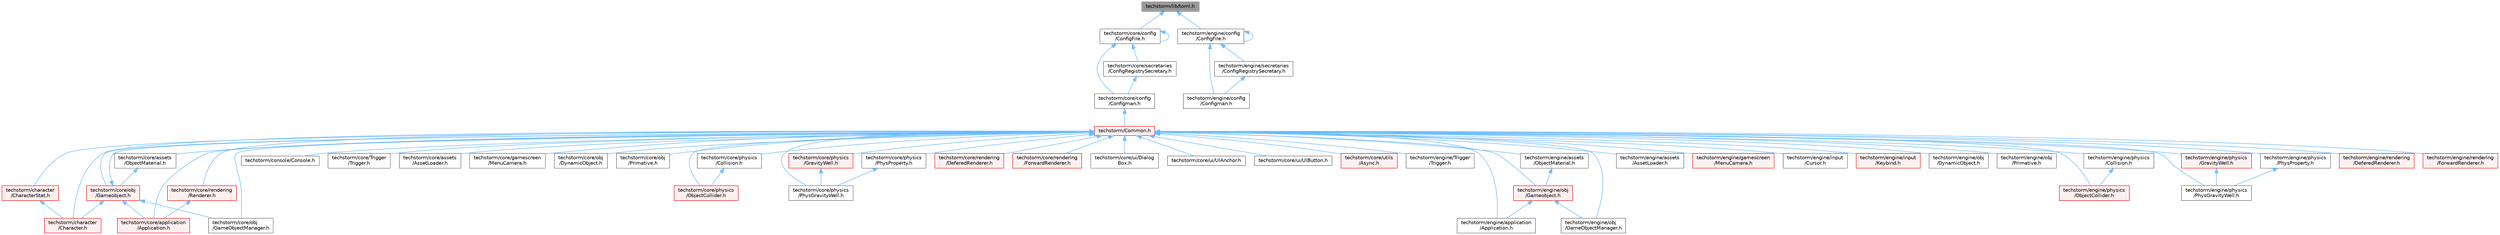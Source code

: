 digraph "techstorm/lib/toml.h"
{
 // LATEX_PDF_SIZE
  bgcolor="transparent";
  edge [fontname=Helvetica,fontsize=10,labelfontname=Helvetica,labelfontsize=10];
  node [fontname=Helvetica,fontsize=10,shape=box,height=0.2,width=0.4];
  Node1 [id="Node000001",label="techstorm/lib/toml.h",height=0.2,width=0.4,color="gray40", fillcolor="grey60", style="filled", fontcolor="black",tooltip=" "];
  Node1 -> Node2 [id="edge1_Node000001_Node000002",dir="back",color="steelblue1",style="solid",tooltip=" "];
  Node2 [id="Node000002",label="techstorm/core/config\l/ConfigFile.h",height=0.2,width=0.4,color="grey40", fillcolor="white", style="filled",URL="$core_2config_2_config_file_8h.html",tooltip=" "];
  Node2 -> Node2 [id="edge2_Node000002_Node000002",dir="back",color="steelblue1",style="solid",tooltip=" "];
  Node2 -> Node3 [id="edge3_Node000002_Node000003",dir="back",color="steelblue1",style="solid",tooltip=" "];
  Node3 [id="Node000003",label="techstorm/core/config\l/Configman.h",height=0.2,width=0.4,color="grey40", fillcolor="white", style="filled",URL="$core_2config_2_configman_8h.html",tooltip=" "];
  Node3 -> Node4 [id="edge4_Node000003_Node000004",dir="back",color="steelblue1",style="solid",tooltip=" "];
  Node4 [id="Node000004",label="techstorm/Common.h",height=0.2,width=0.4,color="red", fillcolor="#FFF0F0", style="filled",URL="$_common_8h.html",tooltip=" "];
  Node4 -> Node5 [id="edge5_Node000004_Node000005",dir="back",color="steelblue1",style="solid",tooltip=" "];
  Node5 [id="Node000005",label="techstorm/character\l/Character.h",height=0.2,width=0.4,color="red", fillcolor="#FFF0F0", style="filled",URL="$_character_8h.html",tooltip=" "];
  Node4 -> Node24 [id="edge6_Node000004_Node000024",dir="back",color="steelblue1",style="solid",tooltip=" "];
  Node24 [id="Node000024",label="techstorm/character\l/CharacterStat.h",height=0.2,width=0.4,color="red", fillcolor="#FFF0F0", style="filled",URL="$_character_stat_8h.html",tooltip=" "];
  Node24 -> Node5 [id="edge7_Node000024_Node000005",dir="back",color="steelblue1",style="solid",tooltip=" "];
  Node4 -> Node27 [id="edge8_Node000004_Node000027",dir="back",color="steelblue1",style="solid",tooltip=" "];
  Node27 [id="Node000027",label="techstorm/console/Console.h",height=0.2,width=0.4,color="grey40", fillcolor="white", style="filled",URL="$_console_8h.html",tooltip=" "];
  Node4 -> Node28 [id="edge9_Node000004_Node000028",dir="back",color="steelblue1",style="solid",tooltip=" "];
  Node28 [id="Node000028",label="techstorm/core/Trigger\l/Trigger.h",height=0.2,width=0.4,color="grey40", fillcolor="white", style="filled",URL="$core_2_trigger_2_trigger_8h.html",tooltip=" "];
  Node4 -> Node8 [id="edge10_Node000004_Node000008",dir="back",color="steelblue1",style="solid",tooltip=" "];
  Node8 [id="Node000008",label="techstorm/core/application\l/Application.h",height=0.2,width=0.4,color="red", fillcolor="#FFF0F0", style="filled",URL="$core_2application_2_application_8h.html",tooltip=" "];
  Node4 -> Node29 [id="edge11_Node000004_Node000029",dir="back",color="steelblue1",style="solid",tooltip=" "];
  Node29 [id="Node000029",label="techstorm/core/assets\l/AssetLoader.h",height=0.2,width=0.4,color="grey40", fillcolor="white", style="filled",URL="$core_2assets_2_asset_loader_8h.html",tooltip=" "];
  Node4 -> Node30 [id="edge12_Node000004_Node000030",dir="back",color="steelblue1",style="solid",tooltip=" "];
  Node30 [id="Node000030",label="techstorm/core/assets\l/ObjectMaterial.h",height=0.2,width=0.4,color="grey40", fillcolor="white", style="filled",URL="$core_2assets_2_object_material_8h.html",tooltip=" "];
  Node30 -> Node31 [id="edge13_Node000030_Node000031",dir="back",color="steelblue1",style="solid",tooltip=" "];
  Node31 [id="Node000031",label="techstorm/core/obj\l/Gameobject.h",height=0.2,width=0.4,color="red", fillcolor="#FFF0F0", style="filled",URL="$core_2obj_2_gameobject_8h.html",tooltip=" "];
  Node31 -> Node4 [id="edge14_Node000031_Node000004",dir="back",color="steelblue1",style="solid",tooltip=" "];
  Node31 -> Node5 [id="edge15_Node000031_Node000005",dir="back",color="steelblue1",style="solid",tooltip=" "];
  Node31 -> Node8 [id="edge16_Node000031_Node000008",dir="back",color="steelblue1",style="solid",tooltip=" "];
  Node31 -> Node38 [id="edge17_Node000031_Node000038",dir="back",color="steelblue1",style="solid",tooltip=" "];
  Node38 [id="Node000038",label="techstorm/core/obj\l/GameObjectManager.h",height=0.2,width=0.4,color="grey40", fillcolor="white", style="filled",URL="$core_2obj_2_game_object_manager_8h.html",tooltip=" "];
  Node4 -> Node49 [id="edge18_Node000004_Node000049",dir="back",color="steelblue1",style="solid",tooltip=" "];
  Node49 [id="Node000049",label="techstorm/core/gamescreen\l/MenuCamera.h",height=0.2,width=0.4,color="grey40", fillcolor="white", style="filled",URL="$core_2gamescreen_2_menu_camera_8h.html",tooltip=" "];
  Node4 -> Node50 [id="edge19_Node000004_Node000050",dir="back",color="steelblue1",style="solid",tooltip=" "];
  Node50 [id="Node000050",label="techstorm/core/obj\l/DynamicObject.h",height=0.2,width=0.4,color="grey40", fillcolor="white", style="filled",URL="$core_2obj_2_dynamic_object_8h.html",tooltip=" "];
  Node4 -> Node38 [id="edge20_Node000004_Node000038",dir="back",color="steelblue1",style="solid",tooltip=" "];
  Node4 -> Node31 [id="edge21_Node000004_Node000031",dir="back",color="steelblue1",style="solid",tooltip=" "];
  Node4 -> Node51 [id="edge22_Node000004_Node000051",dir="back",color="steelblue1",style="solid",tooltip=" "];
  Node51 [id="Node000051",label="techstorm/core/obj\l/Primative.h",height=0.2,width=0.4,color="grey40", fillcolor="white", style="filled",URL="$core_2obj_2_primative_8h.html",tooltip=" "];
  Node4 -> Node52 [id="edge23_Node000004_Node000052",dir="back",color="steelblue1",style="solid",tooltip=" "];
  Node52 [id="Node000052",label="techstorm/core/physics\l/Collision.h",height=0.2,width=0.4,color="grey40", fillcolor="white", style="filled",URL="$core_2physics_2_collision_8h.html",tooltip=" "];
  Node52 -> Node53 [id="edge24_Node000052_Node000053",dir="back",color="steelblue1",style="solid",tooltip=" "];
  Node53 [id="Node000053",label="techstorm/core/physics\l/ObjectCollider.h",height=0.2,width=0.4,color="red", fillcolor="#FFF0F0", style="filled",URL="$core_2physics_2_object_collider_8h.html",tooltip=" "];
  Node4 -> Node55 [id="edge25_Node000004_Node000055",dir="back",color="steelblue1",style="solid",tooltip=" "];
  Node55 [id="Node000055",label="techstorm/core/physics\l/GravityWell.h",height=0.2,width=0.4,color="red", fillcolor="#FFF0F0", style="filled",URL="$core_2physics_2_gravity_well_8h.html",tooltip=" "];
  Node55 -> Node57 [id="edge26_Node000055_Node000057",dir="back",color="steelblue1",style="solid",tooltip=" "];
  Node57 [id="Node000057",label="techstorm/core/physics\l/PhysGravityWell.h",height=0.2,width=0.4,color="grey40", fillcolor="white", style="filled",URL="$core_2physics_2_phys_gravity_well_8h.html",tooltip=" "];
  Node4 -> Node53 [id="edge27_Node000004_Node000053",dir="back",color="steelblue1",style="solid",tooltip=" "];
  Node4 -> Node57 [id="edge28_Node000004_Node000057",dir="back",color="steelblue1",style="solid",tooltip=" "];
  Node4 -> Node58 [id="edge29_Node000004_Node000058",dir="back",color="steelblue1",style="solid",tooltip=" "];
  Node58 [id="Node000058",label="techstorm/core/physics\l/PhysProperty.h",height=0.2,width=0.4,color="grey40", fillcolor="white", style="filled",URL="$core_2physics_2_phys_property_8h.html",tooltip=" "];
  Node58 -> Node57 [id="edge30_Node000058_Node000057",dir="back",color="steelblue1",style="solid",tooltip=" "];
  Node4 -> Node59 [id="edge31_Node000004_Node000059",dir="back",color="steelblue1",style="solid",tooltip=" "];
  Node59 [id="Node000059",label="techstorm/core/rendering\l/DeferedRenderer.h",height=0.2,width=0.4,color="red", fillcolor="#FFF0F0", style="filled",URL="$core_2rendering_2_defered_renderer_8h.html",tooltip=" "];
  Node4 -> Node61 [id="edge32_Node000004_Node000061",dir="back",color="steelblue1",style="solid",tooltip=" "];
  Node61 [id="Node000061",label="techstorm/core/rendering\l/ForwardRenderer.h",height=0.2,width=0.4,color="red", fillcolor="#FFF0F0", style="filled",URL="$core_2rendering_2_forward_renderer_8h.html",tooltip=" "];
  Node4 -> Node62 [id="edge33_Node000004_Node000062",dir="back",color="steelblue1",style="solid",tooltip=" "];
  Node62 [id="Node000062",label="techstorm/core/rendering\l/Renderer.h",height=0.2,width=0.4,color="red", fillcolor="#FFF0F0", style="filled",URL="$core_2rendering_2_renderer_8h.html",tooltip=" "];
  Node62 -> Node8 [id="edge34_Node000062_Node000008",dir="back",color="steelblue1",style="solid",tooltip=" "];
  Node4 -> Node63 [id="edge35_Node000004_Node000063",dir="back",color="steelblue1",style="solid",tooltip=" "];
  Node63 [id="Node000063",label="techstorm/core/ui/Dialog\lBox.h",height=0.2,width=0.4,color="grey40", fillcolor="white", style="filled",URL="$core_2ui_2_dialog_box_8h.html",tooltip=" "];
  Node4 -> Node64 [id="edge36_Node000004_Node000064",dir="back",color="steelblue1",style="solid",tooltip=" "];
  Node64 [id="Node000064",label="techstorm/core/ui/UIAnchor.h",height=0.2,width=0.4,color="grey40", fillcolor="white", style="filled",URL="$core_2ui_2_u_i_anchor_8h.html",tooltip=" "];
  Node4 -> Node65 [id="edge37_Node000004_Node000065",dir="back",color="steelblue1",style="solid",tooltip=" "];
  Node65 [id="Node000065",label="techstorm/core/ui/UIButton.h",height=0.2,width=0.4,color="grey40", fillcolor="white", style="filled",URL="$core_2ui_2_u_i_button_8h.html",tooltip=" "];
  Node4 -> Node66 [id="edge38_Node000004_Node000066",dir="back",color="steelblue1",style="solid",tooltip=" "];
  Node66 [id="Node000066",label="techstorm/core/utils\l/Async.h",height=0.2,width=0.4,color="red", fillcolor="#FFF0F0", style="filled",URL="$core_2utils_2_async_8h.html",tooltip=" "];
  Node4 -> Node68 [id="edge39_Node000004_Node000068",dir="back",color="steelblue1",style="solid",tooltip=" "];
  Node68 [id="Node000068",label="techstorm/engine/Trigger\l/Trigger.h",height=0.2,width=0.4,color="grey40", fillcolor="white", style="filled",URL="$engine_2_trigger_2_trigger_8h.html",tooltip=" "];
  Node4 -> Node21 [id="edge40_Node000004_Node000021",dir="back",color="steelblue1",style="solid",tooltip=" "];
  Node21 [id="Node000021",label="techstorm/engine/application\l/Application.h",height=0.2,width=0.4,color="grey40", fillcolor="white", style="filled",URL="$engine_2application_2_application_8h.html",tooltip=" "];
  Node4 -> Node69 [id="edge41_Node000004_Node000069",dir="back",color="steelblue1",style="solid",tooltip=" "];
  Node69 [id="Node000069",label="techstorm/engine/assets\l/AssetLoader.h",height=0.2,width=0.4,color="grey40", fillcolor="white", style="filled",URL="$engine_2assets_2_asset_loader_8h.html",tooltip=" "];
  Node4 -> Node70 [id="edge42_Node000004_Node000070",dir="back",color="steelblue1",style="solid",tooltip=" "];
  Node70 [id="Node000070",label="techstorm/engine/assets\l/ObjectMaterial.h",height=0.2,width=0.4,color="grey40", fillcolor="white", style="filled",URL="$engine_2assets_2_object_material_8h.html",tooltip=" "];
  Node70 -> Node71 [id="edge43_Node000070_Node000071",dir="back",color="steelblue1",style="solid",tooltip=" "];
  Node71 [id="Node000071",label="techstorm/engine/obj\l/Gameobject.h",height=0.2,width=0.4,color="red", fillcolor="#FFF0F0", style="filled",URL="$engine_2obj_2_gameobject_8h.html",tooltip=" "];
  Node71 -> Node21 [id="edge44_Node000071_Node000021",dir="back",color="steelblue1",style="solid",tooltip=" "];
  Node71 -> Node77 [id="edge45_Node000071_Node000077",dir="back",color="steelblue1",style="solid",tooltip=" "];
  Node77 [id="Node000077",label="techstorm/engine/obj\l/GameObjectManager.h",height=0.2,width=0.4,color="grey40", fillcolor="white", style="filled",URL="$engine_2obj_2_game_object_manager_8h.html",tooltip=" "];
  Node4 -> Node82 [id="edge46_Node000004_Node000082",dir="back",color="steelblue1",style="solid",tooltip=" "];
  Node82 [id="Node000082",label="techstorm/engine/gamescreen\l/MenuCamera.h",height=0.2,width=0.4,color="red", fillcolor="#FFF0F0", style="filled",URL="$engine_2gamescreen_2_menu_camera_8h.html",tooltip=" "];
  Node4 -> Node84 [id="edge47_Node000004_Node000084",dir="back",color="steelblue1",style="solid",tooltip=" "];
  Node84 [id="Node000084",label="techstorm/engine/input\l/Cursor.h",height=0.2,width=0.4,color="grey40", fillcolor="white", style="filled",URL="$engine_2input_2_cursor_8h.html",tooltip=" "];
  Node4 -> Node85 [id="edge48_Node000004_Node000085",dir="back",color="steelblue1",style="solid",tooltip=" "];
  Node85 [id="Node000085",label="techstorm/engine/input\l/Keybind.h",height=0.2,width=0.4,color="red", fillcolor="#FFF0F0", style="filled",URL="$engine_2input_2_keybind_8h.html",tooltip=" "];
  Node4 -> Node87 [id="edge49_Node000004_Node000087",dir="back",color="steelblue1",style="solid",tooltip=" "];
  Node87 [id="Node000087",label="techstorm/engine/obj\l/DynamicObject.h",height=0.2,width=0.4,color="grey40", fillcolor="white", style="filled",URL="$engine_2obj_2_dynamic_object_8h.html",tooltip=" "];
  Node4 -> Node77 [id="edge50_Node000004_Node000077",dir="back",color="steelblue1",style="solid",tooltip=" "];
  Node4 -> Node71 [id="edge51_Node000004_Node000071",dir="back",color="steelblue1",style="solid",tooltip=" "];
  Node4 -> Node88 [id="edge52_Node000004_Node000088",dir="back",color="steelblue1",style="solid",tooltip=" "];
  Node88 [id="Node000088",label="techstorm/engine/obj\l/Primative.h",height=0.2,width=0.4,color="grey40", fillcolor="white", style="filled",URL="$engine_2obj_2_primative_8h.html",tooltip=" "];
  Node4 -> Node89 [id="edge53_Node000004_Node000089",dir="back",color="steelblue1",style="solid",tooltip=" "];
  Node89 [id="Node000089",label="techstorm/engine/physics\l/Collision.h",height=0.2,width=0.4,color="grey40", fillcolor="white", style="filled",URL="$engine_2physics_2_collision_8h.html",tooltip=" "];
  Node89 -> Node90 [id="edge54_Node000089_Node000090",dir="back",color="steelblue1",style="solid",tooltip=" "];
  Node90 [id="Node000090",label="techstorm/engine/physics\l/ObjectCollider.h",height=0.2,width=0.4,color="red", fillcolor="#FFF0F0", style="filled",URL="$engine_2physics_2_object_collider_8h.html",tooltip=" "];
  Node4 -> Node92 [id="edge55_Node000004_Node000092",dir="back",color="steelblue1",style="solid",tooltip=" "];
  Node92 [id="Node000092",label="techstorm/engine/physics\l/GravityWell.h",height=0.2,width=0.4,color="red", fillcolor="#FFF0F0", style="filled",URL="$engine_2physics_2_gravity_well_8h.html",tooltip=" "];
  Node92 -> Node94 [id="edge56_Node000092_Node000094",dir="back",color="steelblue1",style="solid",tooltip=" "];
  Node94 [id="Node000094",label="techstorm/engine/physics\l/PhysGravityWell.h",height=0.2,width=0.4,color="grey40", fillcolor="white", style="filled",URL="$engine_2physics_2_phys_gravity_well_8h.html",tooltip=" "];
  Node4 -> Node90 [id="edge57_Node000004_Node000090",dir="back",color="steelblue1",style="solid",tooltip=" "];
  Node4 -> Node94 [id="edge58_Node000004_Node000094",dir="back",color="steelblue1",style="solid",tooltip=" "];
  Node4 -> Node95 [id="edge59_Node000004_Node000095",dir="back",color="steelblue1",style="solid",tooltip=" "];
  Node95 [id="Node000095",label="techstorm/engine/physics\l/PhysProperty.h",height=0.2,width=0.4,color="grey40", fillcolor="white", style="filled",URL="$engine_2physics_2_phys_property_8h.html",tooltip=" "];
  Node95 -> Node94 [id="edge60_Node000095_Node000094",dir="back",color="steelblue1",style="solid",tooltip=" "];
  Node4 -> Node96 [id="edge61_Node000004_Node000096",dir="back",color="steelblue1",style="solid",tooltip=" "];
  Node96 [id="Node000096",label="techstorm/engine/rendering\l/DeferedRenderer.h",height=0.2,width=0.4,color="red", fillcolor="#FFF0F0", style="filled",URL="$engine_2rendering_2_defered_renderer_8h.html",tooltip=" "];
  Node4 -> Node98 [id="edge62_Node000004_Node000098",dir="back",color="steelblue1",style="solid",tooltip=" "];
  Node98 [id="Node000098",label="techstorm/engine/rendering\l/ForwardRenderer.h",height=0.2,width=0.4,color="red", fillcolor="#FFF0F0", style="filled",URL="$engine_2rendering_2_forward_renderer_8h.html",tooltip=" "];
  Node2 -> Node126 [id="edge63_Node000002_Node000126",dir="back",color="steelblue1",style="solid",tooltip=" "];
  Node126 [id="Node000126",label="techstorm/core/secretaries\l/ConfigRegistrySecretary.h",height=0.2,width=0.4,color="grey40", fillcolor="white", style="filled",URL="$core_2secretaries_2_config_registry_secretary_8h.html",tooltip=" "];
  Node126 -> Node3 [id="edge64_Node000126_Node000003",dir="back",color="steelblue1",style="solid",tooltip=" "];
  Node1 -> Node127 [id="edge65_Node000001_Node000127",dir="back",color="steelblue1",style="solid",tooltip=" "];
  Node127 [id="Node000127",label="techstorm/engine/config\l/ConfigFile.h",height=0.2,width=0.4,color="grey40", fillcolor="white", style="filled",URL="$engine_2config_2_config_file_8h.html",tooltip=" "];
  Node127 -> Node127 [id="edge66_Node000127_Node000127",dir="back",color="steelblue1",style="solid",tooltip=" "];
  Node127 -> Node128 [id="edge67_Node000127_Node000128",dir="back",color="steelblue1",style="solid",tooltip=" "];
  Node128 [id="Node000128",label="techstorm/engine/config\l/Configman.h",height=0.2,width=0.4,color="grey40", fillcolor="white", style="filled",URL="$engine_2config_2_configman_8h.html",tooltip=" "];
  Node127 -> Node129 [id="edge68_Node000127_Node000129",dir="back",color="steelblue1",style="solid",tooltip=" "];
  Node129 [id="Node000129",label="techstorm/engine/secretaries\l/ConfigRegistrySecretary.h",height=0.2,width=0.4,color="grey40", fillcolor="white", style="filled",URL="$engine_2secretaries_2_config_registry_secretary_8h.html",tooltip=" "];
  Node129 -> Node128 [id="edge69_Node000129_Node000128",dir="back",color="steelblue1",style="solid",tooltip=" "];
}
